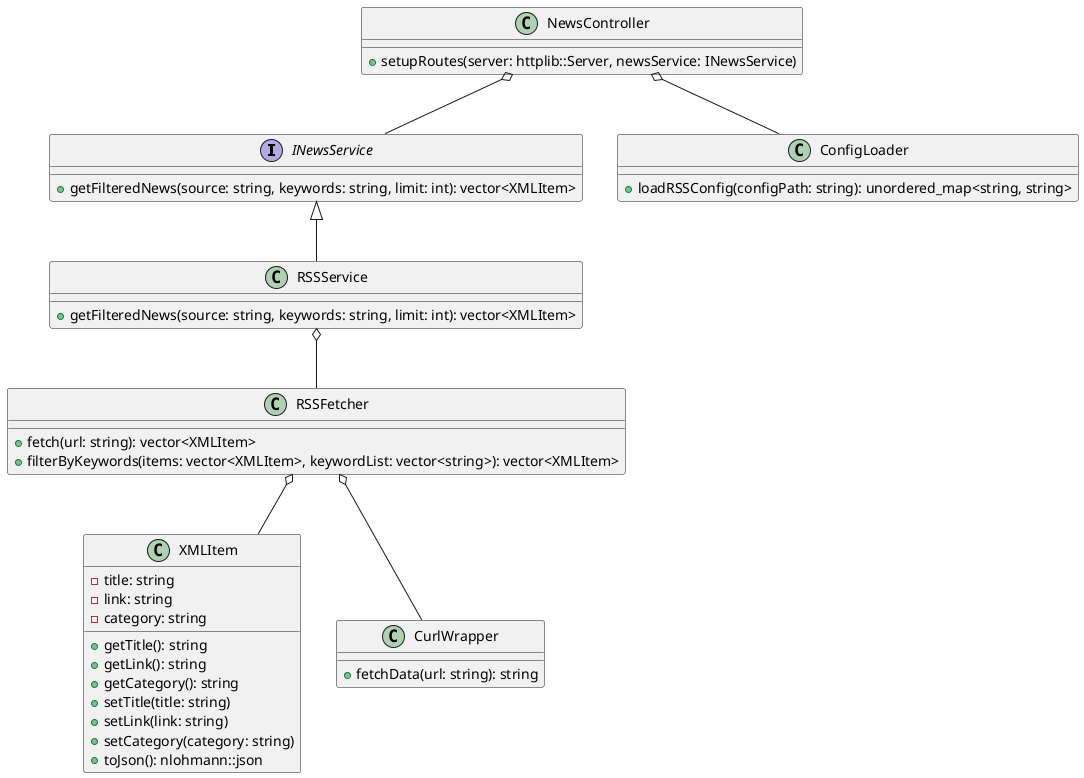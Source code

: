 @startuml
interface INewsService  {
    +getFilteredNews(source: string, keywords: string, limit: int): vector<XMLItem>
}
class NewsController {
    +setupRoutes(server: httplib::Server, newsService: INewsService)
}
class RSSService {
    +getFilteredNews(source: string, keywords: string, limit: int): vector<XMLItem>
}

class RSSFetcher {
    +fetch(url: string): vector<XMLItem>
    +filterByKeywords(items: vector<XMLItem>, keywordList: vector<string>): vector<XMLItem>
}

class XMLItem {
    -title: string
    -link: string
    -category: string
    +getTitle(): string
    +getLink(): string
    +getCategory(): string
    +setTitle(title: string)
    +setLink(link: string)
    +setCategory(category: string)
    +toJson(): nlohmann::json
}

class ConfigLoader {
    +loadRSSConfig(configPath: string): unordered_map<string, string>
}

class CurlWrapper {
    +fetchData(url: string): string
}
NewsController o-- INewsService
NewsController o-- ConfigLoader
INewsService <|-- RSSService
RSSService o-- RSSFetcher
RSSFetcher o-- XMLItem
RSSFetcher o--CurlWrapper
@enduml
